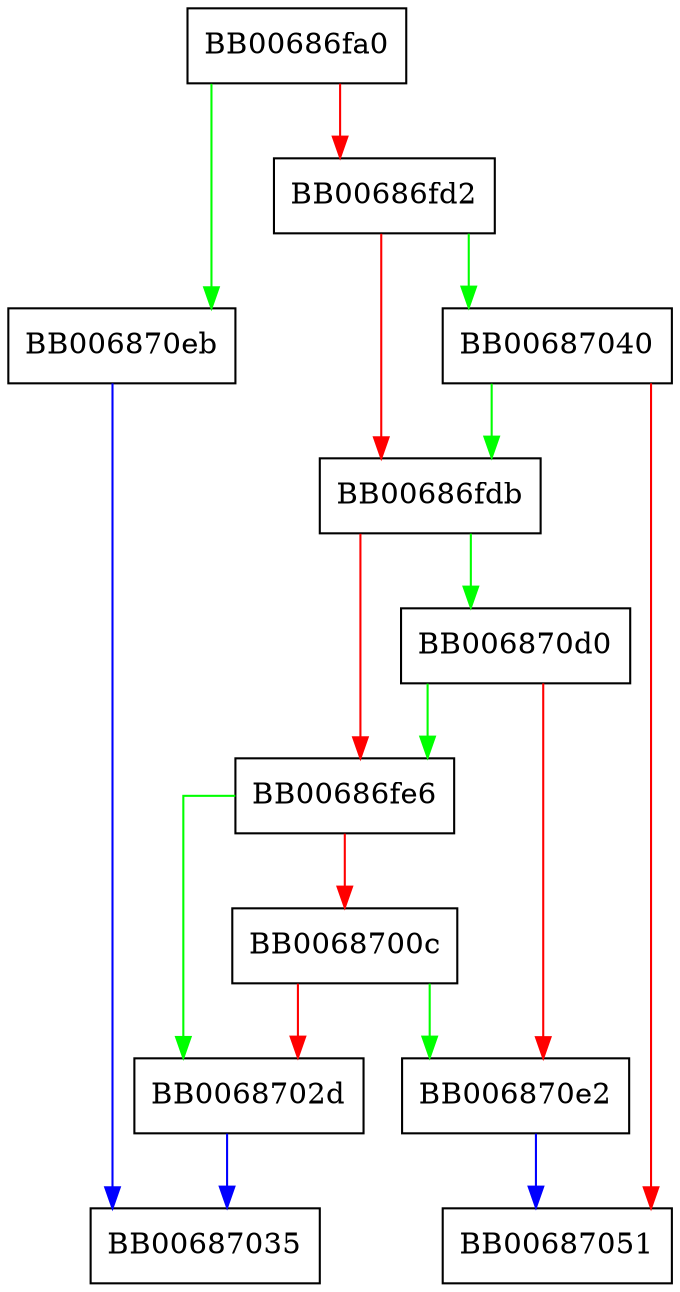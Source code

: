 digraph x509_pubkey_ex_new_ex {
  node [shape="box"];
  graph [splines=ortho];
  BB00686fa0 -> BB006870eb [color="green"];
  BB00686fa0 -> BB00686fd2 [color="red"];
  BB00686fd2 -> BB00687040 [color="green"];
  BB00686fd2 -> BB00686fdb [color="red"];
  BB00686fdb -> BB006870d0 [color="green"];
  BB00686fdb -> BB00686fe6 [color="red"];
  BB00686fe6 -> BB0068702d [color="green"];
  BB00686fe6 -> BB0068700c [color="red"];
  BB0068700c -> BB006870e2 [color="green"];
  BB0068700c -> BB0068702d [color="red"];
  BB0068702d -> BB00687035 [color="blue"];
  BB00687040 -> BB00686fdb [color="green"];
  BB00687040 -> BB00687051 [color="red"];
  BB006870d0 -> BB00686fe6 [color="green"];
  BB006870d0 -> BB006870e2 [color="red"];
  BB006870e2 -> BB00687051 [color="blue"];
  BB006870eb -> BB00687035 [color="blue"];
}